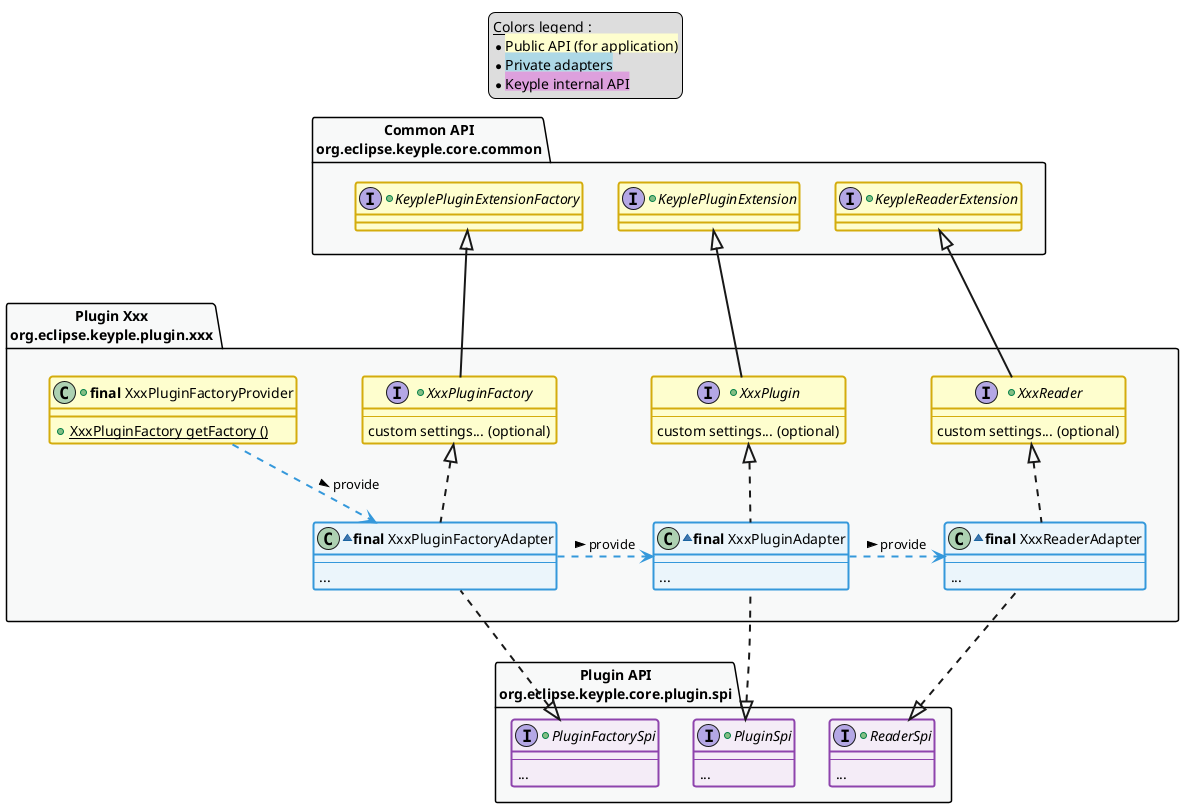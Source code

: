 @startuml

' == THEME ==

'Couleurs issues de : https://htmlcolorcodes.com/fr/tableau-de-couleur/tableau-de-couleur-design-plat/
!define C_GREY1 F8F9F9
!define C_GREY2 F2F3F4
!define C_GREY3 E5E7E9
!define C_GREY4 D7DBDD
!define C_GREY5 CACFD2
!define C_GREY6 BDC3C7
!define C_LINK 3498DB
!define C_USE 27AE60
!define C_YELLOW FEFECE

' -- Styles that don't work with new version of plantuml --
skinparam stereotypeABorderColor #A9DCDF
skinparam stereotypeIBorderColor #B4A7E5
skinparam stereotypeCBorderColor #ADD1B2
skinparam stereotypeEBorderColor #EB93DF
' -- END --

skinparam ClassBorderThickness 2
skinparam ArrowThickness 2

' Yellow
skinparam ClassBackgroundColor #FEFECE
skinparam ClassBorderColor #D4AC0D
' Red
skinparam ClassBackgroundColor<<red>> #FDEDEC
skinparam ClassBorderColor<<red>> #E74C3C
hide <<red>> stereotype
' Purple
skinparam ClassBackgroundColor<<purple>> #F4ECF7
skinparam ClassBorderColor<<purple>> #8E44AD
hide <<purple>> stereotype
' blue
skinparam ClassBackgroundColor<<blue>> #EBF5FB
skinparam ClassBorderColor<<blue>> #3498DB
hide <<blue>> stereotype
' Green
skinparam ClassBackgroundColor<<green>> #E9F7EF
skinparam ClassBorderColor<<green>> #27AE60
hide <<green>> stereotype
' Grey
skinparam ClassBackgroundColor<<grey>> #EAECEE
skinparam ClassBorderColor<<grey>> #2C3E50
hide <<grey>> stereotype

' == CONTENT ==

legend top
    __Colors legend__ :
    * <back:C_YELLOW>Public API (for application)</back>
    * <back:lightBlue>Private adapters</back>
    * <back:plum>Keyple internal API</back>
end legend

package "Common API\norg.eclipse.keyple.core.common" as commonApi {
    +interface KeyplePluginExtensionFactory {
    }
    +interface KeyplePluginExtension {
    }
    +interface KeypleReaderExtension {
    }
}

package "Plugin API\norg.eclipse.keyple.core.plugin.spi" as pluginSpi {
    +interface ReaderSpi {
        --
        ...
    }
    +interface PluginSpi {
        --
        ...
    }
    +interface PluginFactorySpi {
        --
        ...
    }
}

package "Plugin Xxx\norg.eclipse.keyple.plugin.xxx" as specificPluginApi {
    +class "**final** XxxPluginFactoryProvider" as XxxPluginFactoryProvider {
        +{static} XxxPluginFactory getFactory ()
    }
    together {
        +interface XxxPluginFactory extends commonApi.KeyplePluginExtensionFactory {
            --
            custom settings... (optional)
        }
        +interface XxxPlugin extends commonApi.KeyplePluginExtension {
            --
            custom settings... (optional)
        }
        +interface XxxReader extends commonApi.KeypleReaderExtension {
            --
            custom settings... (optional)
        }
        ' Adapters
        ~class "**final** XxxPluginFactoryAdapter" as XxxPluginFactoryAdapter implements XxxPluginFactory, pluginSpi.PluginFactorySpi {
            --
            ...
        }
        ~class "**final** XxxPluginAdapter" as XxxPluginAdapter implements XxxPlugin, pluginSpi.PluginSpi {
            --
            ...
        }
        ~class "**final** XxxReaderAdapter" as XxxReaderAdapter implements XxxReader, pluginSpi.ReaderSpi {
            --
            ...
        }
    }
}

' Associations

XxxPluginFactoryProvider ..> XxxPluginFactoryAdapter #C_LINK : provide >
XxxPluginFactoryAdapter .> XxxPluginAdapter #C_LINK : provide >
XxxPluginAdapter .> XxxReaderAdapter #C_LINK : provide >

' == LAYOUT ==

commonApi -[hidden]- specificPluginApi
XxxPluginFactoryAdapter -[hidden]- PluginFactorySpi
XxxReaderAdapter -[hidden]- ReaderSpi
XxxPluginAdapter -[hidden]- PluginSpi

' == STYLE ==

package commonApi #C_GREY1 {}
package pluginSpi #C_GREY1 {}
package specificPluginApi #C_GREY1 {}

class specificPluginApi.XxxReaderAdapter <<blue>>
class specificPluginApi.XxxPluginAdapter <<blue>>
class specificPluginApi.XxxPluginFactoryAdapter <<blue>>
interface pluginSpi.ReaderSpi <<purple>>
interface pluginSpi.PluginSpi <<purple>>
interface pluginSpi.PluginFactorySpi <<purple>>

@enduml